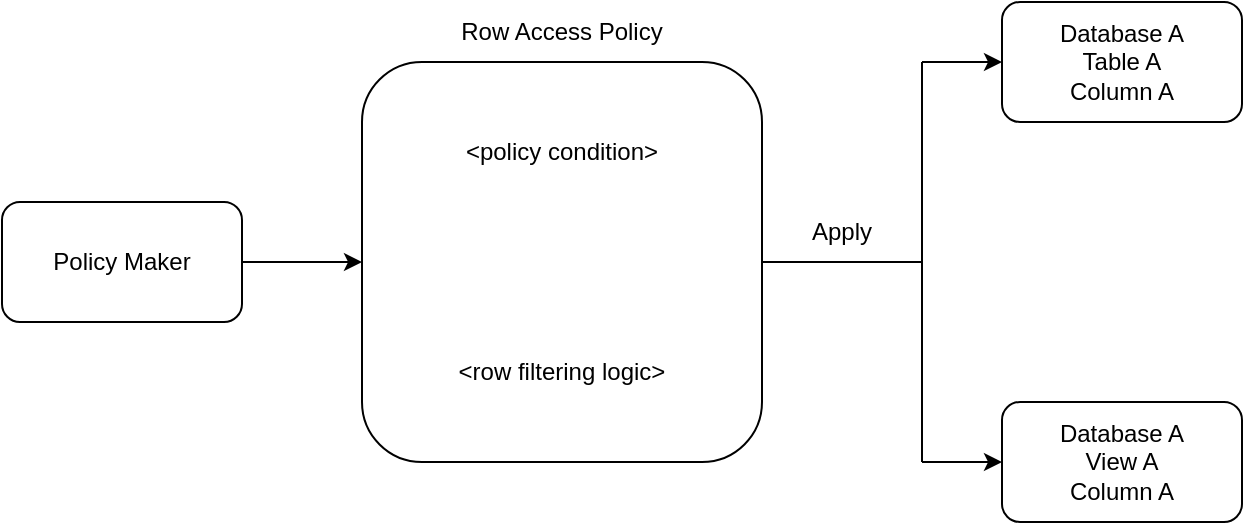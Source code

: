 <mxfile version="23.1.2" type="github">
  <diagram name="Page-1" id="_GPJJrfROHcFQs_7IgmY">
    <mxGraphModel dx="1498" dy="751" grid="1" gridSize="10" guides="1" tooltips="1" connect="1" arrows="1" fold="1" page="1" pageScale="1" pageWidth="850" pageHeight="1100" math="0" shadow="0">
      <root>
        <mxCell id="0" />
        <mxCell id="1" parent="0" />
        <mxCell id="cqCxWZfr9Sn0LuLTil10-1" value="Policy Maker" style="rounded=1;whiteSpace=wrap;html=1;" vertex="1" parent="1">
          <mxGeometry x="40" y="650" width="120" height="60" as="geometry" />
        </mxCell>
        <mxCell id="cqCxWZfr9Sn0LuLTil10-2" value="" style="rounded=1;whiteSpace=wrap;html=1;" vertex="1" parent="1">
          <mxGeometry x="220" y="580" width="200" height="200" as="geometry" />
        </mxCell>
        <mxCell id="cqCxWZfr9Sn0LuLTil10-3" value="Database A&lt;br&gt;Table A&lt;br&gt;Column A" style="rounded=1;whiteSpace=wrap;html=1;" vertex="1" parent="1">
          <mxGeometry x="540" y="550" width="120" height="60" as="geometry" />
        </mxCell>
        <mxCell id="cqCxWZfr9Sn0LuLTil10-4" value="Database A&lt;br&gt;View A&lt;br&gt;Column A" style="rounded=1;whiteSpace=wrap;html=1;" vertex="1" parent="1">
          <mxGeometry x="540" y="750" width="120" height="60" as="geometry" />
        </mxCell>
        <mxCell id="cqCxWZfr9Sn0LuLTil10-5" value="Row Access Policy" style="text;html=1;strokeColor=none;fillColor=none;align=center;verticalAlign=middle;whiteSpace=wrap;rounded=0;" vertex="1" parent="1">
          <mxGeometry x="265" y="550" width="110" height="30" as="geometry" />
        </mxCell>
        <mxCell id="cqCxWZfr9Sn0LuLTil10-6" value="&amp;lt;policy condition&amp;gt;" style="text;html=1;strokeColor=none;fillColor=none;align=center;verticalAlign=middle;whiteSpace=wrap;rounded=0;" vertex="1" parent="1">
          <mxGeometry x="260" y="610" width="120" height="30" as="geometry" />
        </mxCell>
        <mxCell id="cqCxWZfr9Sn0LuLTil10-7" value="&amp;lt;row filtering logic&amp;gt;" style="text;html=1;strokeColor=none;fillColor=none;align=center;verticalAlign=middle;whiteSpace=wrap;rounded=0;" vertex="1" parent="1">
          <mxGeometry x="260" y="720" width="120" height="30" as="geometry" />
        </mxCell>
        <mxCell id="cqCxWZfr9Sn0LuLTil10-8" value="" style="endArrow=classic;html=1;rounded=0;exitX=1;exitY=0.5;exitDx=0;exitDy=0;entryX=0;entryY=0.5;entryDx=0;entryDy=0;" edge="1" parent="1" source="cqCxWZfr9Sn0LuLTil10-1" target="cqCxWZfr9Sn0LuLTil10-2">
          <mxGeometry width="50" height="50" relative="1" as="geometry">
            <mxPoint x="160" y="870" as="sourcePoint" />
            <mxPoint x="210" y="820" as="targetPoint" />
          </mxGeometry>
        </mxCell>
        <mxCell id="cqCxWZfr9Sn0LuLTil10-9" value="" style="endArrow=classic;html=1;rounded=0;" edge="1" parent="1">
          <mxGeometry width="50" height="50" relative="1" as="geometry">
            <mxPoint x="500" y="580" as="sourcePoint" />
            <mxPoint x="540" y="580" as="targetPoint" />
          </mxGeometry>
        </mxCell>
        <mxCell id="cqCxWZfr9Sn0LuLTil10-11" value="" style="endArrow=classic;html=1;rounded=0;" edge="1" parent="1">
          <mxGeometry width="50" height="50" relative="1" as="geometry">
            <mxPoint x="500" y="780" as="sourcePoint" />
            <mxPoint x="540" y="780" as="targetPoint" />
          </mxGeometry>
        </mxCell>
        <mxCell id="cqCxWZfr9Sn0LuLTil10-12" value="" style="endArrow=none;html=1;rounded=0;" edge="1" parent="1">
          <mxGeometry width="50" height="50" relative="1" as="geometry">
            <mxPoint x="500" y="780" as="sourcePoint" />
            <mxPoint x="500" y="580" as="targetPoint" />
          </mxGeometry>
        </mxCell>
        <mxCell id="cqCxWZfr9Sn0LuLTil10-14" value="" style="endArrow=none;html=1;rounded=0;exitX=1;exitY=0.5;exitDx=0;exitDy=0;" edge="1" parent="1" source="cqCxWZfr9Sn0LuLTil10-2">
          <mxGeometry width="50" height="50" relative="1" as="geometry">
            <mxPoint x="320" y="870" as="sourcePoint" />
            <mxPoint x="500" y="680" as="targetPoint" />
          </mxGeometry>
        </mxCell>
        <mxCell id="cqCxWZfr9Sn0LuLTil10-15" value="Apply" style="text;html=1;strokeColor=none;fillColor=none;align=center;verticalAlign=middle;whiteSpace=wrap;rounded=0;" vertex="1" parent="1">
          <mxGeometry x="430" y="650" width="60" height="30" as="geometry" />
        </mxCell>
      </root>
    </mxGraphModel>
  </diagram>
</mxfile>
